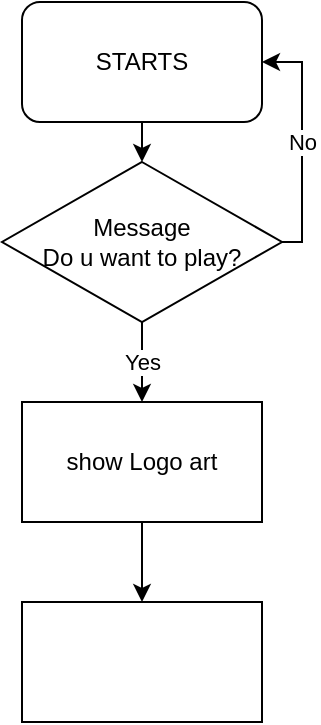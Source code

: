 <mxfile version="20.7.4" type="github"><diagram id="PMiFC-piS2yv07NRrvzo" name="Page-1"><mxGraphModel dx="880" dy="408" grid="1" gridSize="10" guides="1" tooltips="1" connect="1" arrows="1" fold="1" page="1" pageScale="1" pageWidth="850" pageHeight="1100" math="0" shadow="0"><root><mxCell id="0"/><mxCell id="1" parent="0"/><mxCell id="-4bEpDRRKCZEggk6Tps7-7" style="edgeStyle=orthogonalEdgeStyle;rounded=0;orthogonalLoop=1;jettySize=auto;html=1;exitX=0.5;exitY=1;exitDx=0;exitDy=0;entryX=0.5;entryY=0;entryDx=0;entryDy=0;" parent="1" source="-4bEpDRRKCZEggk6Tps7-3" target="-4bEpDRRKCZEggk6Tps7-6" edge="1"><mxGeometry relative="1" as="geometry"/></mxCell><mxCell id="-4bEpDRRKCZEggk6Tps7-3" value="STARTS" style="rounded=1;whiteSpace=wrap;html=1;" parent="1" vertex="1"><mxGeometry x="365" y="210" width="120" height="60" as="geometry"/></mxCell><mxCell id="TbOZJ0KzjX8sVT2d3DQh-3" value="Yes" style="edgeStyle=orthogonalEdgeStyle;rounded=0;orthogonalLoop=1;jettySize=auto;html=1;" edge="1" parent="1" source="-4bEpDRRKCZEggk6Tps7-6" target="TbOZJ0KzjX8sVT2d3DQh-2"><mxGeometry relative="1" as="geometry"/></mxCell><mxCell id="TbOZJ0KzjX8sVT2d3DQh-4" value="No" style="edgeStyle=orthogonalEdgeStyle;rounded=0;orthogonalLoop=1;jettySize=auto;html=1;entryX=1;entryY=0.5;entryDx=0;entryDy=0;" edge="1" parent="1" source="-4bEpDRRKCZEggk6Tps7-6" target="-4bEpDRRKCZEggk6Tps7-3"><mxGeometry relative="1" as="geometry"><mxPoint x="530" y="240" as="targetPoint"/><Array as="points"><mxPoint x="505" y="330"/><mxPoint x="505" y="240"/></Array></mxGeometry></mxCell><mxCell id="-4bEpDRRKCZEggk6Tps7-6" value="Message&lt;br style=&quot;border-color: var(--border-color);&quot;&gt;Do u want to play?" style="rhombus;whiteSpace=wrap;html=1;" parent="1" vertex="1"><mxGeometry x="355" y="290" width="140" height="80" as="geometry"/></mxCell><mxCell id="TbOZJ0KzjX8sVT2d3DQh-7" value="" style="edgeStyle=orthogonalEdgeStyle;rounded=0;orthogonalLoop=1;jettySize=auto;html=1;" edge="1" parent="1" source="TbOZJ0KzjX8sVT2d3DQh-2" target="TbOZJ0KzjX8sVT2d3DQh-6"><mxGeometry relative="1" as="geometry"/></mxCell><mxCell id="TbOZJ0KzjX8sVT2d3DQh-2" value="show Logo art" style="whiteSpace=wrap;html=1;" vertex="1" parent="1"><mxGeometry x="365" y="410" width="120" height="60" as="geometry"/></mxCell><mxCell id="TbOZJ0KzjX8sVT2d3DQh-6" value="" style="whiteSpace=wrap;html=1;" vertex="1" parent="1"><mxGeometry x="365" y="510" width="120" height="60" as="geometry"/></mxCell></root></mxGraphModel></diagram></mxfile>